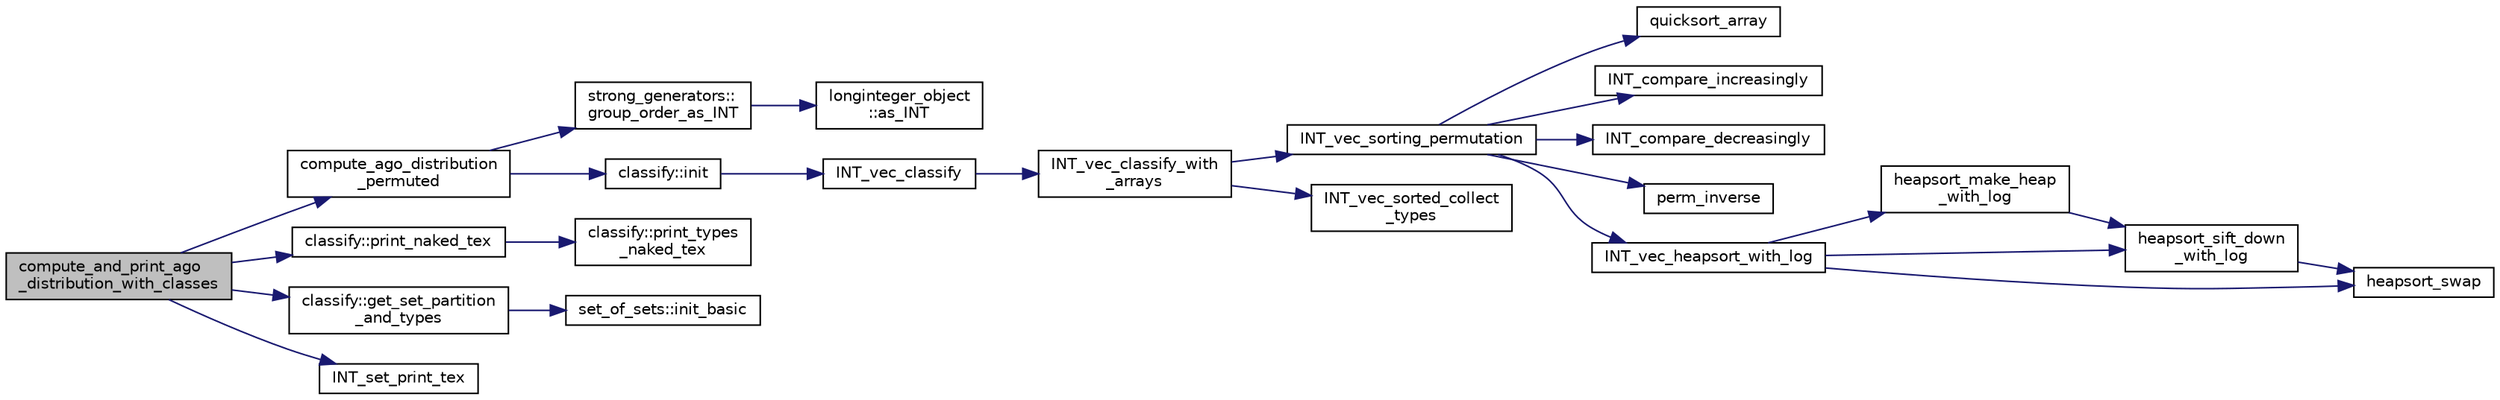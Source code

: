 digraph "compute_and_print_ago_distribution_with_classes"
{
  edge [fontname="Helvetica",fontsize="10",labelfontname="Helvetica",labelfontsize="10"];
  node [fontname="Helvetica",fontsize="10",shape=record];
  rankdir="LR";
  Node358 [label="compute_and_print_ago\l_distribution_with_classes",height=0.2,width=0.4,color="black", fillcolor="grey75", style="filled", fontcolor="black"];
  Node358 -> Node359 [color="midnightblue",fontsize="10",style="solid",fontname="Helvetica"];
  Node359 [label="compute_ago_distribution\l_permuted",height=0.2,width=0.4,color="black", fillcolor="white", style="filled",URL="$d0/de6/projective__space__main_8_c.html#a1d8c812b2637be8e72d8ae3dfdc8c3df"];
  Node359 -> Node360 [color="midnightblue",fontsize="10",style="solid",fontname="Helvetica"];
  Node360 [label="strong_generators::\lgroup_order_as_INT",height=0.2,width=0.4,color="black", fillcolor="white", style="filled",URL="$dc/d09/classstrong__generators.html#affe9b7cbb7c05b58545303065a26a2cc"];
  Node360 -> Node361 [color="midnightblue",fontsize="10",style="solid",fontname="Helvetica"];
  Node361 [label="longinteger_object\l::as_INT",height=0.2,width=0.4,color="black", fillcolor="white", style="filled",URL="$dd/d7e/classlonginteger__object.html#afb992d4679a6741acc63c8bcba27971e"];
  Node359 -> Node362 [color="midnightblue",fontsize="10",style="solid",fontname="Helvetica"];
  Node362 [label="classify::init",height=0.2,width=0.4,color="black", fillcolor="white", style="filled",URL="$d9/d43/classclassify.html#afc24c64267d646d1f83ea39a7c66bde3"];
  Node362 -> Node363 [color="midnightblue",fontsize="10",style="solid",fontname="Helvetica"];
  Node363 [label="INT_vec_classify",height=0.2,width=0.4,color="black", fillcolor="white", style="filled",URL="$d5/de2/foundations_2data__structures_2data__structures_8h.html#ad4176bee048e4f036f8b9d6dd986e0f9"];
  Node363 -> Node364 [color="midnightblue",fontsize="10",style="solid",fontname="Helvetica"];
  Node364 [label="INT_vec_classify_with\l_arrays",height=0.2,width=0.4,color="black", fillcolor="white", style="filled",URL="$d4/dd7/sorting_8_c.html#a1b3700c1d369b8a37593a1c2f31cc9d7"];
  Node364 -> Node365 [color="midnightblue",fontsize="10",style="solid",fontname="Helvetica"];
  Node365 [label="INT_vec_sorting_permutation",height=0.2,width=0.4,color="black", fillcolor="white", style="filled",URL="$d4/dd7/sorting_8_c.html#a10768733e01e8c9ded3c886e6ddb671e"];
  Node365 -> Node366 [color="midnightblue",fontsize="10",style="solid",fontname="Helvetica"];
  Node366 [label="quicksort_array",height=0.2,width=0.4,color="black", fillcolor="white", style="filled",URL="$d4/dd7/sorting_8_c.html#a660db9b0f6bc8a01353f32f3e02638f6"];
  Node365 -> Node367 [color="midnightblue",fontsize="10",style="solid",fontname="Helvetica"];
  Node367 [label="INT_compare_increasingly",height=0.2,width=0.4,color="black", fillcolor="white", style="filled",URL="$d4/dd7/sorting_8_c.html#a53c48a8669e34ab2171690080d493f31"];
  Node365 -> Node368 [color="midnightblue",fontsize="10",style="solid",fontname="Helvetica"];
  Node368 [label="INT_compare_decreasingly",height=0.2,width=0.4,color="black", fillcolor="white", style="filled",URL="$d4/dd7/sorting_8_c.html#a41cf7fa2b53a8f12d60971a71ba96a66"];
  Node365 -> Node369 [color="midnightblue",fontsize="10",style="solid",fontname="Helvetica"];
  Node369 [label="perm_inverse",height=0.2,width=0.4,color="black", fillcolor="white", style="filled",URL="$d2/d7c/combinatorics_8_c.html#ab7f02d1e2e257e1118eae354ab16d447"];
  Node365 -> Node370 [color="midnightblue",fontsize="10",style="solid",fontname="Helvetica"];
  Node370 [label="INT_vec_heapsort_with_log",height=0.2,width=0.4,color="black", fillcolor="white", style="filled",URL="$d4/dd7/sorting_8_c.html#a9d838c341cd204ed79499960a8ed393d"];
  Node370 -> Node371 [color="midnightblue",fontsize="10",style="solid",fontname="Helvetica"];
  Node371 [label="heapsort_make_heap\l_with_log",height=0.2,width=0.4,color="black", fillcolor="white", style="filled",URL="$d4/dd7/sorting_8_c.html#a100d0747647500480fe5dc76ff98cee5"];
  Node371 -> Node372 [color="midnightblue",fontsize="10",style="solid",fontname="Helvetica"];
  Node372 [label="heapsort_sift_down\l_with_log",height=0.2,width=0.4,color="black", fillcolor="white", style="filled",URL="$d4/dd7/sorting_8_c.html#ac7af225fae479a93d6957f79734ba2a6"];
  Node372 -> Node373 [color="midnightblue",fontsize="10",style="solid",fontname="Helvetica"];
  Node373 [label="heapsort_swap",height=0.2,width=0.4,color="black", fillcolor="white", style="filled",URL="$d4/dd7/sorting_8_c.html#a8f048362e6065297b19b6975bcbbfcc6"];
  Node370 -> Node373 [color="midnightblue",fontsize="10",style="solid",fontname="Helvetica"];
  Node370 -> Node372 [color="midnightblue",fontsize="10",style="solid",fontname="Helvetica"];
  Node364 -> Node374 [color="midnightblue",fontsize="10",style="solid",fontname="Helvetica"];
  Node374 [label="INT_vec_sorted_collect\l_types",height=0.2,width=0.4,color="black", fillcolor="white", style="filled",URL="$d4/dd7/sorting_8_c.html#ad0b54ef8fcaf7cce5577c97d1edbf1f5"];
  Node358 -> Node375 [color="midnightblue",fontsize="10",style="solid",fontname="Helvetica"];
  Node375 [label="classify::print_naked_tex",height=0.2,width=0.4,color="black", fillcolor="white", style="filled",URL="$d9/d43/classclassify.html#ad01a54dbdaa22d7a7c8e952850dcc3be"];
  Node375 -> Node376 [color="midnightblue",fontsize="10",style="solid",fontname="Helvetica"];
  Node376 [label="classify::print_types\l_naked_tex",height=0.2,width=0.4,color="black", fillcolor="white", style="filled",URL="$d9/d43/classclassify.html#a36a3de15470d458d85e524ef94e8a826"];
  Node358 -> Node377 [color="midnightblue",fontsize="10",style="solid",fontname="Helvetica"];
  Node377 [label="classify::get_set_partition\l_and_types",height=0.2,width=0.4,color="black", fillcolor="white", style="filled",URL="$d9/d43/classclassify.html#a7ea9543fd72149cd491b2cb57aa113d3"];
  Node377 -> Node378 [color="midnightblue",fontsize="10",style="solid",fontname="Helvetica"];
  Node378 [label="set_of_sets::init_basic",height=0.2,width=0.4,color="black", fillcolor="white", style="filled",URL="$da/dd6/classset__of__sets.html#ae9b4f064df3c95d1aaec58ca6eeeb0ed"];
  Node358 -> Node379 [color="midnightblue",fontsize="10",style="solid",fontname="Helvetica"];
  Node379 [label="INT_set_print_tex",height=0.2,width=0.4,color="black", fillcolor="white", style="filled",URL="$d5/db4/io__and__os_8h.html#adad0666de5d38c0caa4769f9f4756c0b"];
}
